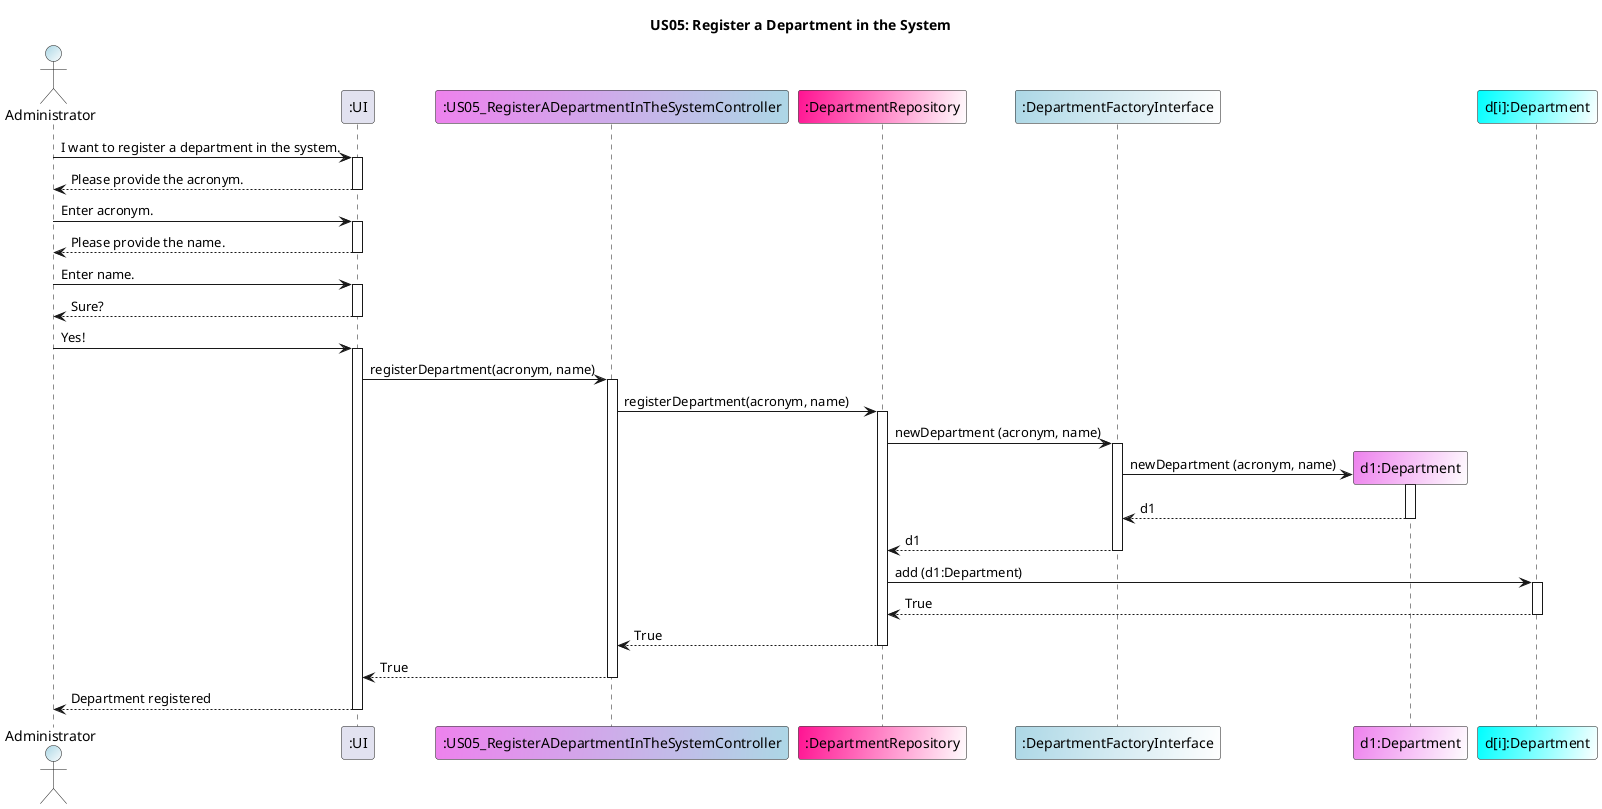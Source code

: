 @startuml

title US05: Register a Department in the System

actor "Administrator" as Administrator #LightBlue/White
participant ":UI" as UI
participant ":US05_RegisterADepartmentInTheSystemController" as Controller #Violet/LightBlue
participant ":DepartmentRepository" as DepartmentRepository #DeepPink/White
participant ":DepartmentFactoryInterface" as DepartmentFactory #LightBlue/White
participant "d1:Department" as Department #Violet/White
participant "d[i]:Department" as Departmenti #Cyan/White

Administrator -> UI: I want to register a department in the system.
activate UI
UI --> Administrator: Please provide the acronym.
deactivate UI
Administrator -> UI: Enter acronym.
activate UI
UI --> Administrator: Please provide the name.
deactivate UI
Administrator -> UI: Enter name.
activate UI
UI --> Administrator: Sure?
deactivate UI
Administrator -> UI: Yes!
activate UI

UI -> Controller: registerDepartment(acronym, name)
activate Controller
Controller -> DepartmentRepository: registerDepartment(acronym, name)
activate DepartmentRepository
DepartmentRepository -> DepartmentFactory: newDepartment (acronym, name)
activate DepartmentFactory
DepartmentFactory -> Department **: newDepartment (acronym, name)
activate Department
Department --> DepartmentFactory: d1
deactivate Department
DepartmentFactory --> DepartmentRepository: d1
deactivate DepartmentFactory
DepartmentRepository -> Departmenti: add (d1:Department)
activate Departmenti
Departmenti --> DepartmentRepository: True
deactivate Departmenti
DepartmentRepository --> Controller: True
deactivate DepartmentRepository

Controller --> UI: True
deactivate Controller
UI --> Administrator: Department registered
deactivate UI



@enduml